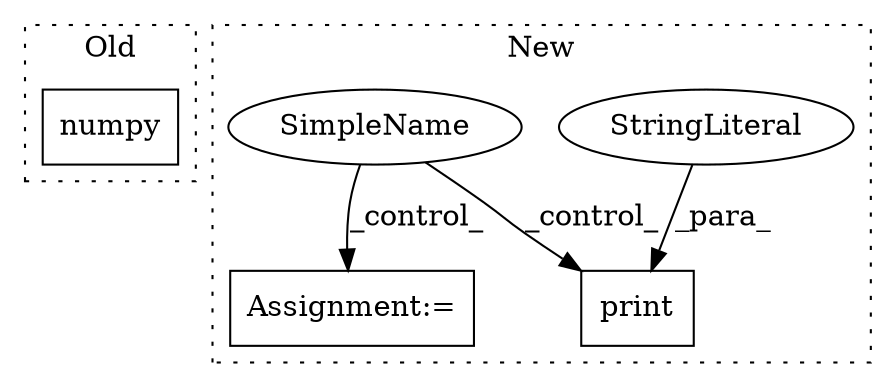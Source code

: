 digraph G {
subgraph cluster0 {
1 [label="numpy" a="32" s="3162" l="7" shape="box"];
label = "Old";
style="dotted";
}
subgraph cluster1 {
2 [label="print" a="32" s="3027,3057" l="6,1" shape="box"];
3 [label="StringLiteral" a="45" s="3033" l="12" shape="ellipse"];
4 [label="SimpleName" a="42" s="" l="" shape="ellipse"];
5 [label="Assignment:=" a="7" s="3071" l="1" shape="box"];
label = "New";
style="dotted";
}
3 -> 2 [label="_para_"];
4 -> 2 [label="_control_"];
4 -> 5 [label="_control_"];
}